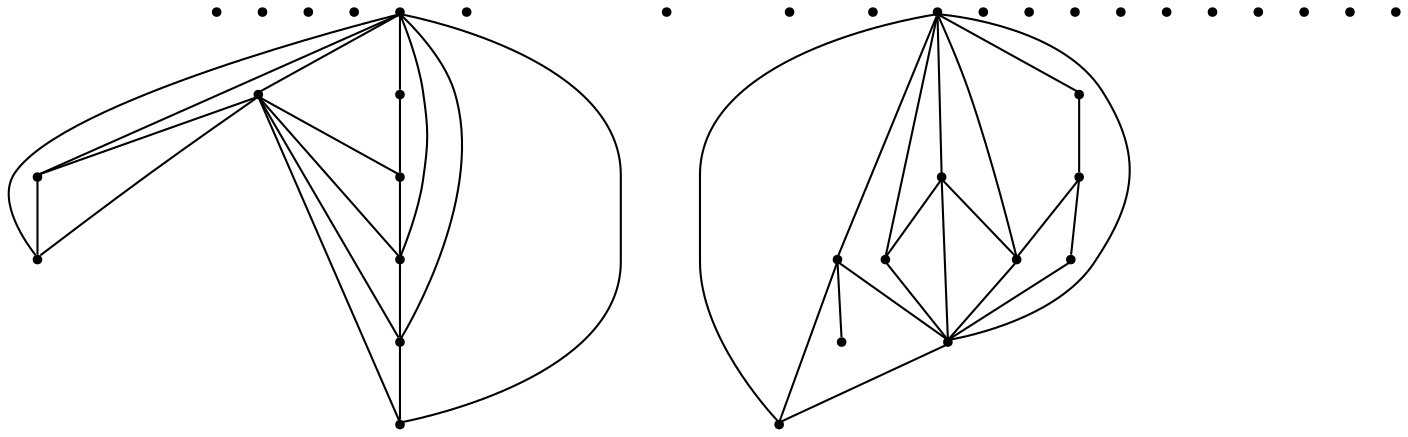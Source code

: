 graph {
  node [shape=point,comment="{\"directed\":false,\"doi\":\"10.1007/11618058_32\",\"figure\":\"4 (2)\"}"]

  v0 [pos="1096.3558805717055,1091.5693182694285"]
  v1 [pos="1299.3751271802323,976.7620622066029"]
  v2 [pos="1299.3751271802328,902.3222716928225"]
  v3 [pos="1299.3751271802323,829.1470533225967"]
  v4 [pos="1387.5451126453488,870.7820156164335"]
  v5 [pos="1299.3751271802325,618.4560251514811"]
  v6 [pos="1203.08671875,618.4560251514811"]
  v7 [pos="1106.7983527131782,870.7820156164335"]
  v8 [pos="679.2969234496123,1094.722801342345"]
  v9 [pos="797.0470173207365,1071.3826608936688"]
  v10 [pos="894.4968144379845,976.7620622066029"]
  v11 [pos="797.0470173207365,902.3222716928225"]
  v12 [pos="977.2524830426356,869.1003699051706"]
  v13 [pos="894.4968144379845,839.2418866966201"]
  v14 [pos="894.4968144379845,629.8095814665855"]
  v15 [pos="797.0470173207365,629.8095814665855"]
  v16 [pos="700.7599866763566,870.7820156164336"]
  v17 [pos="1388.1232315891473,559.7878037837513"]
  v18 [pos="1251.8123485949611,870.7820156164335"]
  v19 [pos="1251.8123485949611,513.7376684891549"]
  v20 [pos="1251.8123485949611,776.1585347136557"]
  v21 [pos="1251.8123485949611,965.4041401824057"]
  v22 [pos="1251.8123485949611,618.4531005502442"]
  v23 [pos="1251.8123485949611,1060.0277058562338"]
  v24 [pos="1203.08671875,829.1470533225967"]
  v25 [pos="1203.08671875,902.3222716928225"]
  v26 [pos="1203.08671875,976.7620622066029"]
  v27 [pos="1203.08671875,1060.0276634707088"]
  v28 [pos="1000.0662003391473,618.4560251514811"]
  v29 [pos="894.4968144379845,902.3222716928225"]
  v30 [pos="845.7738977713179,776.1585347136557"]
  v31 [pos="845.7738977713178,870.7820156164335"]
  v32 [pos="845.7738977713179,965.4041401824057"]
  v33 [pos="845.7738977713178,1060.0277058562338"]
  v34 [pos="836.491500121124,523.8310183697972"]
  v35 [pos="836.491500121124,618.4531005502442"]
  v36 [pos="797.0470173207365,976.7620622066029"]
  v37 [pos="797.0470173207365,839.2418866966201"]

  v36 -- v33 [id="-2",pos="797.0470173207365,976.7620622066029 827.7872002180233,1039.8439306961861 827.7872002180233,1039.8439306961861 827.7872002180233,1039.8439306961861 829.1377906976744,1035.8504512853788 829.1377906976744,1035.8504512853788 829.1377906976744,1035.8504512853788 845.7738977713178,1060.0277058562338 845.7738977713178,1060.0277058562338 845.7738977713178,1060.0277058562338"]
  v16 -- v32 [id="-3",pos="700.7599866763566,870.7820156164336 822.9521893168604,952.3717779862252 822.9521893168604,952.3717779862252 822.9521893168604,952.3717779862252 823.1439771075582,948.1653113114205 823.1439771075582,948.1653113114205 823.1439771075582,948.1653113114205 845.7738977713179,965.4041401824057 845.7738977713179,965.4041401824057 845.7738977713179,965.4041401824057"]
  v16 -- v36 [id="-4",pos="700.7599866763566,870.7820156164336 797.0470173207365,976.7620622066029 797.0470173207365,976.7620622066029 797.0470173207365,976.7620622066029"]
  v16 -- v35 [id="-5",pos="700.7599866763566,870.7820156164336 819.4718386627907,639.6942674067982 819.4718386627907,639.6942674067982 819.4718386627907,639.6942674067982 836.491500121124,618.4531005502442 836.491500121124,618.4531005502442 836.491500121124,618.4531005502442"]
  v4 -- v19 [id="-15",pos="1387.5451126453488,870.7820156164335 1423.6224563953488,726.7927069413033 1374.6450944767441,595.8256303218373 1274.0493459302324,526.7657497472928 1251.8123485949611,513.7376684891549 1251.8123485949611,513.7376684891549 1251.8123485949611,513.7376684891549"]
  v35 -- v34 [id="-31",pos="836.491500121124,618.4531005502442 836.4862009447675,551.3790666011341 836.4862009447675,551.3790666011341 836.4862009447675,551.3790666011341 836.491500121124,523.8310183697972 836.491500121124,523.8310183697972 836.491500121124,523.8310183697972"]
  v33 -- v32 [id="-35",pos="845.7738977713178,1060.0277058562338 845.7685773982558,992.9551977860299 845.7685773982558,992.9551977860299 845.7685773982558,992.9551977860299 842.2881631540697,995.4755682694283 842.2881631540697,995.4755682694283 842.2881631540697,995.4755682694283 845.7738977713179,965.4041401824057 845.7738977713179,965.4041401824057 845.7738977713179,965.4041401824057"]
  v31 -- v30 [id="-37",pos="845.7738977713178,870.7820156164335 845.7685773982558,803.7094651607043 845.7685773982558,803.7094651607043 845.7685773982558,803.7094651607043 842.2881631540697,806.2298356441028 842.2881631540697,806.2298356441028 842.2881631540697,806.2298356441028 845.7738977713179,776.1585347136557 845.7738977713179,776.1585347136557 845.7738977713179,776.1585347136557"]
  v35 -- v12 [id="-38",pos="836.491500121124,618.4531005502442 965.2568859011628,844.2927578039336 965.2568859011628,844.2927578039336 965.2568859011628,844.2927578039336 967.1909156976744,840.7164791174101 967.1909156976744,840.7164791174101 967.1909156976744,840.7164791174101 977.2524830426356,869.1003699051706 977.2524830426356,869.1003699051706 977.2524830426356,869.1003699051706"]
  v10 -- v12 [id="-41",pos="894.4968144379845,976.7620622066029 964.6775163517442,893.706438834207 964.6775163517442,893.706438834207 964.6775163517442,893.706438834207 977.2524830426356,869.1003699051706 977.2524830426356,869.1003699051706 977.2524830426356,869.1003699051706"]
  v32 -- v12 [id="-42",pos="845.7738977713179,965.4041401824057 957.9124818313953,888.026736075418 957.9124818313953,888.026736075418 957.9124818313953,888.026736075418 977.2524830426356,869.1003699051706 977.2524830426356,869.1003699051706 977.2524830426356,869.1003699051706"]
  v31 -- v12 [id="-44",pos="845.7738977713178,870.7820156164335 951.5310864825582,869.1017686275012 951.5310864825582,869.1017686275012 951.5310864825582,869.1017686275012 977.2524830426356,869.1003699051706 977.2524830426356,869.1003699051706 977.2524830426356,869.1003699051706"]
  v7 -- v4 [id="-53",pos="1106.7983527131782,870.7820156164335 1077.7685319767443,962.8227769282826 1096.8566315406977,1046.4186885900663 1153.114425872093,1095.0414557206002 1209.4442042151163,1143.568473949767 1288.726199127907,1144.8504665441678 1346.3664425872093,1098.1745937414335 1403.9348292151162,1051.3987758703397 1425.3126816860465,968.4589921382435 1398.5404796511627,896.2051926997669 1387.5451126453488,870.7820156164335 1387.5451126453488,870.7820156164335 1387.5451126453488,870.7820156164335"]
  v33 -- v10 [id="-69",pos="845.7738977713178,1060.0277058562338 894.4968144379845,976.7620622066029 894.4968144379845,976.7620622066029 894.4968144379845,976.7620622066029"]
  v7 -- v26 [id="-73",pos="1106.7983527131782,870.7820156164335 1203.08671875,976.7620622066029 1203.08671875,976.7620622066029 1203.08671875,976.7620622066029"]
  v26 -- v23 [id="-74",pos="1203.08671875,976.7620622066029 1233.8228742732558,1039.8439306961861 1233.8228742732558,1039.8439306961861 1233.8228742732558,1039.8439306961861 1235.1775981104652,1035.8504512853788 1235.1775981104652,1035.8504512853788 1235.1775981104652,1035.8504512853788 1251.8123485949611,1060.0277058562338 1251.8123485949611,1060.0277058562338 1251.8123485949611,1060.0277058562338"]
  v7 -- v22 [id="-75",pos="1106.7983527131782,870.7820156164335 1231.3095385174418,634.2275519120064 1231.3095385174418,634.2275519120064 1231.3095385174418,634.2275519120064 1251.8123485949611,618.4531005502442 1251.8123485949611,618.4531005502442 1251.8123485949611,618.4531005502442"]
  v7 -- v18 [id="-76",pos="1106.7983527131782,870.7820156164335 1226.4785973837209,870.7835414953398 1226.4785973837209,870.7835414953398 1226.4785973837209,870.7835414953398 1224.156922238372,866.9984717118111 1224.156922238372,866.9984717118111 1224.156922238372,866.9984717118111 1251.8123485949611,870.7820156164335 1251.8123485949611,870.7820156164335 1251.8123485949611,870.7820156164335"]
  v23 -- v21 [id="-108",pos="1251.8123485949611,1060.0277058562338 1251.8042514534884,992.9551977860299 1251.8042514534884,992.9551977860299 1251.8042514534884,992.9551977860299 1255.2846656976744,995.4755682694283 1255.2846656976744,995.4755682694283 1255.2846656976744,995.4755682694283 1251.8123485949611,965.4041401824057 1251.8123485949611,965.4041401824057 1251.8123485949611,965.4041401824057"]
  v21 -- v18 [id="-109",pos="1251.8123485949611,965.4041401824057 1251.8042514534884,898.3301062332955 1251.8042514534884,898.3301062332955 1251.8042514534884,898.3301062332955 1255.2846656976744,900.8549271968373 1255.2846656976744,900.8549271968373 1255.2846656976744,900.8549271968373 1251.8123485949611,870.7820156164335 1251.8123485949611,870.7820156164335 1251.8123485949611,870.7820156164335"]
  v18 -- v20 [id="-110",pos="1251.8123485949611,870.7820156164335 1251.8042514534884,803.7094651607043 1251.8042514534884,803.7094651607043 1251.8042514534884,803.7094651607043 1251.8123485949611,776.1585347136557 1251.8123485949611,776.1585347136557 1251.8123485949611,776.1585347136557"]
  v35 -- v15 [id="-25",pos="836.491500121124,618.4531005502442 821.5975926598837,643.2706732498971 821.5975926598837,643.2706732498971 821.5975926598837,643.2706732498971 797.0470173207365,629.8095814665855 797.0470173207365,629.8095814665855 797.0470173207365,629.8095814665855"]
  v16 -- v31 [id="-33",pos="700.7599866763566,870.7820156164336 845.7738977713178,870.7820156164335 845.7738977713178,870.7820156164335 845.7738977713178,870.7820156164335"]
  v31 -- v32 [id="-47",pos="845.7738977713178,870.7820156164335 845.7738977713179,965.4041401824057 845.7738977713179,965.4041401824057 845.7738977713179,965.4041401824057"]
  v12 -- v34 [id="-64",pos="977.2524830426356,869.1003699051706 990.2949854651163,730.086570873595 945.4853833575581,612.2737148351835 836.491500121124,523.8310183697972"]
  v30 -- v12 [id="-68",pos="845.7738977713179,776.1585347136557 977.2524830426356,869.1003699051706 977.2524830426356,869.1003699051706 977.2524830426356,869.1003699051706"]
  v16 -- v12 [id="-86",pos="700.7599866763566,870.7820156164336 671.6807776162791,960.2416256017851 689.3384811046511,1041.677655671772 743.6223110465116,1089.2400641190377 797.9740552325582,1136.7111741450794 874.9903343023256,1138.1017584549752 930.7646529796511,1092.6252264725533 986.4749364098838,1047.0488765783475 1006.6180595930232,966.2950415360299 977.2524830426356,869.1003699051706"]
  v7 -- v21 [id="-103",pos="1106.7983527131782,870.7820156164335 1251.8123485949611,965.4041401824057 1251.8123485949611,965.4041401824057 1251.8123485949611,965.4041401824057"]
  v7 -- v20 [id="-104",pos="1106.7983527131782,870.7820156164335 1251.8123485949611,776.1585347136557 1251.8123485949611,776.1585347136557 1251.8123485949611,776.1585347136557"]
  v22 -- v19 [id="-112",pos="1251.8123485949611,618.4531005502442 1251.8123485949611,513.7376684891549 1251.8123485949611,513.7376684891549 1251.8123485949611,513.7376684891549"]
  v4 -- v22 [id="-114",pos="1387.5451126453488,870.7820156164335 1251.8123485949611,618.4531005502442 1251.8123485949611,618.4531005502442 1251.8123485949611,618.4531005502442"]
  v4 -- v21 [id="-122",pos="1387.5451126453488,870.7820156164335 1251.8123485949611,965.4041401824057 1251.8123485949611,965.4041401824057 1251.8123485949611,965.4041401824057"]
  v4 -- v23 [id="-123",pos="1387.5451126453488,870.7820156164335 1251.8123485949611,1060.0277058562338 1251.8123485949611,1060.0277058562338 1251.8123485949611,1060.0277058562338"]
  v4 -- v18 [id="-124",pos="1387.5451126453488,870.7820156164335 1251.8123485949611,870.7820156164335 1251.8123485949611,870.7820156164335 1251.8123485949611,870.7820156164335"]
  v4 -- v20 [id="-127",pos="1387.5451126453488,870.7820156164335 1251.8123485949611,776.1585347136557 1251.8123485949611,776.1585347136557 1251.8123485949611,776.1585347136557"]
  v16 -- v30 [id="-128",pos="700.7599866763566,870.7820156164336 845.7738977713179,776.1585347136557 845.7738977713179,776.1585347136557 845.7738977713179,776.1585347136557"]
  v7 -- v19 [id="-157",pos="1106.7983527131782,870.7820156164335 1082.1759629360465,724.2376227127877 1131.261046511628,596.0211971349881 1251.8123485949611,513.7376684891549"]
  v16 -- v34 [id="-172",pos="700.7599866763566,870.7820156164336 678.8373364825582,729.7694423742461 723.5350835755814,607.7499925044544 836.491500121124,523.8310183697972"]
}